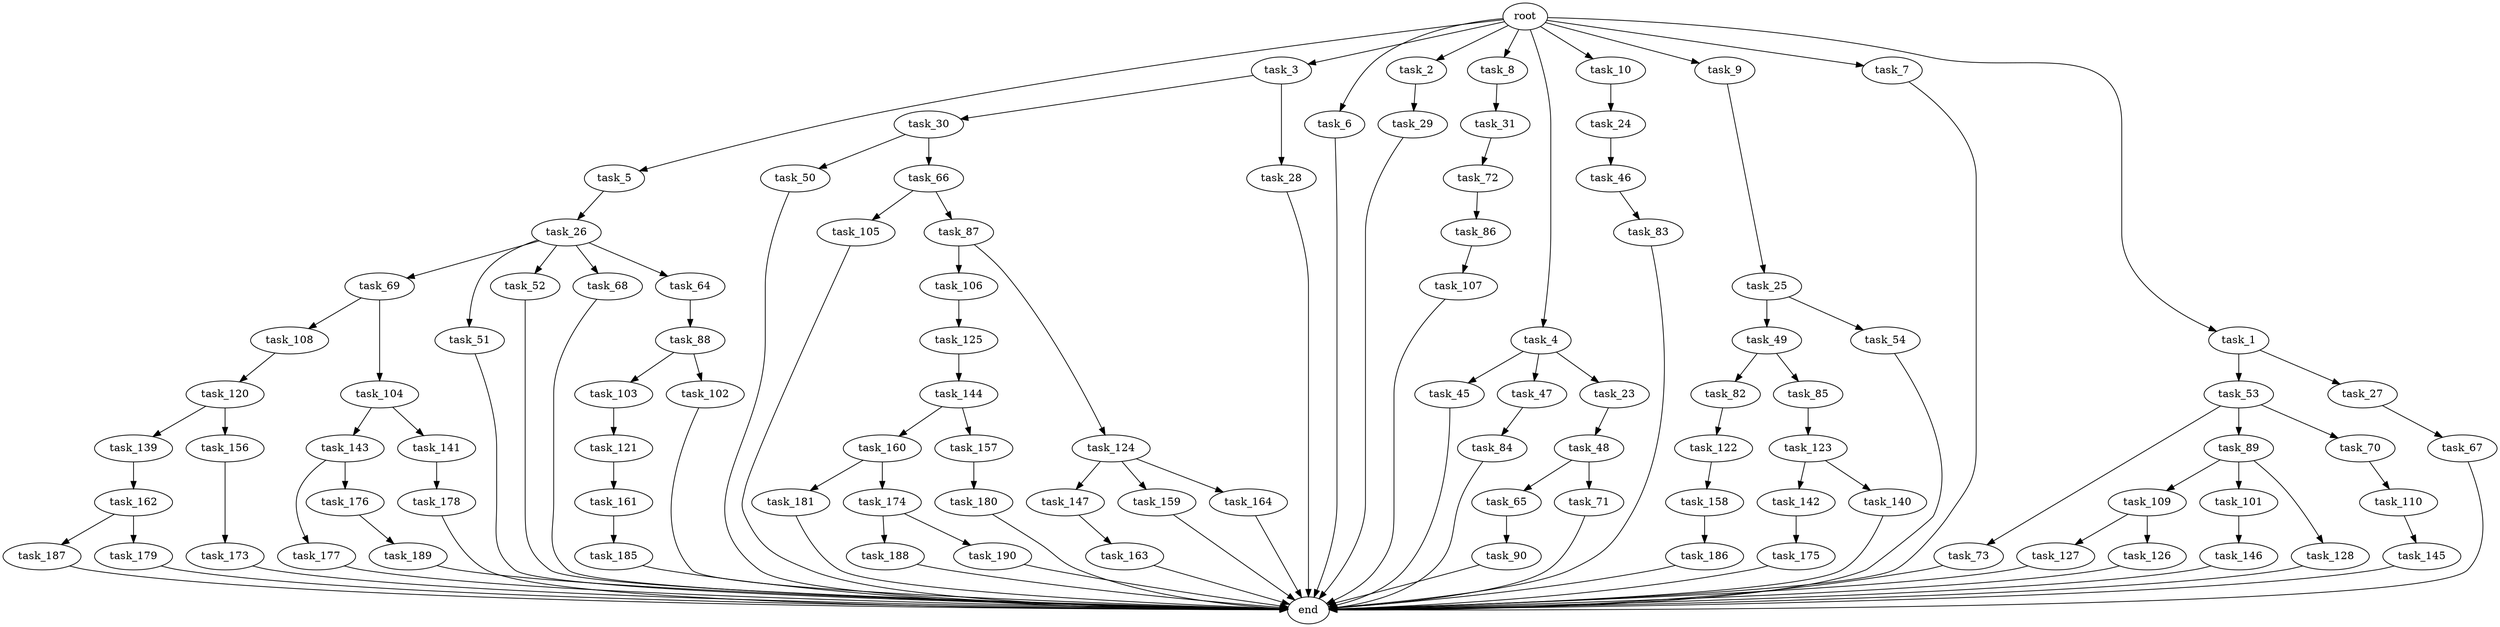 digraph G {
  task_173 [size="3435973836.800000"];
  task_73 [size="21474836480.000000"];
  task_65 [size="7730941132.800000"];
  task_45 [size="13743895347.200001"];
  task_89 [size="21474836480.000000"];
  task_5 [size="102.400000"];
  task_47 [size="13743895347.200001"];
  task_90 [size="3435973836.800000"];
  task_3 [size="102.400000"];
  task_6 [size="102.400000"];
  task_30 [size="3435973836.800000"];
  task_2 [size="102.400000"];
  task_8 [size="102.400000"];
  task_125 [size="21474836480.000000"];
  task_163 [size="30923764531.200001"];
  task_69 [size="3435973836.800000"];
  task_53 [size="7730941132.800000"];
  task_84 [size="85899345920.000000"];
  task_49 [size="7730941132.800000"];
  task_187 [size="42090679500.800003"];
  task_86 [size="21474836480.000000"];
  task_145 [size="54975581388.800003"];
  task_109 [size="7730941132.800000"];
  task_177 [size="21474836480.000000"];
  task_189 [size="54975581388.800003"];
  task_71 [size="7730941132.800000"];
  task_160 [size="30923764531.200001"];
  task_105 [size="30923764531.200001"];
  task_48 [size="21474836480.000000"];
  task_4 [size="102.400000"];
  task_157 [size="30923764531.200001"];
  task_185 [size="54975581388.800003"];
  task_176 [size="21474836480.000000"];
  task_181 [size="54975581388.800003"];
  task_120 [size="42090679500.800003"];
  task_82 [size="54975581388.800003"];
  task_144 [size="3435973836.800000"];
  task_50 [size="42090679500.800003"];
  task_10 [size="102.400000"];
  task_161 [size="69578470195.199997"];
  task_127 [size="54975581388.800003"];
  task_83 [size="30923764531.200001"];
  task_147 [size="21474836480.000000"];
  task_103 [size="7730941132.800000"];
  task_110 [size="42090679500.800003"];
  task_9 [size="102.400000"];
  task_46 [size="7730941132.800000"];
  task_175 [size="21474836480.000000"];
  task_121 [size="7730941132.800000"];
  task_186 [size="30923764531.200001"];
  task_107 [size="54975581388.800003"];
  task_126 [size="54975581388.800003"];
  task_27 [size="7730941132.800000"];
  task_179 [size="42090679500.800003"];
  end [size="0.000000"];
  task_143 [size="69578470195.199997"];
  task_51 [size="3435973836.800000"];
  task_66 [size="42090679500.800003"];
  task_142 [size="7730941132.800000"];
  root [size="0.000000"];
  task_106 [size="13743895347.200001"];
  task_146 [size="3435973836.800000"];
  task_25 [size="3435973836.800000"];
  task_141 [size="69578470195.199997"];
  task_188 [size="21474836480.000000"];
  task_72 [size="69578470195.199997"];
  task_180 [size="42090679500.800003"];
  task_88 [size="3435973836.800000"];
  task_26 [size="69578470195.199997"];
  task_190 [size="21474836480.000000"];
  task_54 [size="7730941132.800000"];
  task_52 [size="3435973836.800000"];
  task_87 [size="30923764531.200001"];
  task_29 [size="3435973836.800000"];
  task_31 [size="54975581388.800003"];
  task_122 [size="69578470195.199997"];
  task_85 [size="54975581388.800003"];
  task_24 [size="30923764531.200001"];
  task_162 [size="30923764531.200001"];
  task_101 [size="7730941132.800000"];
  task_23 [size="13743895347.200001"];
  task_28 [size="3435973836.800000"];
  task_67 [size="21474836480.000000"];
  task_178 [size="42090679500.800003"];
  task_159 [size="21474836480.000000"];
  task_102 [size="7730941132.800000"];
  task_124 [size="13743895347.200001"];
  task_7 [size="102.400000"];
  task_139 [size="21474836480.000000"];
  task_164 [size="21474836480.000000"];
  task_140 [size="7730941132.800000"];
  task_156 [size="21474836480.000000"];
  task_128 [size="7730941132.800000"];
  task_1 [size="102.400000"];
  task_108 [size="69578470195.199997"];
  task_68 [size="3435973836.800000"];
  task_104 [size="69578470195.199997"];
  task_70 [size="21474836480.000000"];
  task_174 [size="54975581388.800003"];
  task_64 [size="3435973836.800000"];
  task_123 [size="54975581388.800003"];
  task_158 [size="54975581388.800003"];

  task_173 -> end [size="1.000000"];
  task_73 -> end [size="1.000000"];
  task_65 -> task_90 [size="33554432.000000"];
  task_45 -> end [size="1.000000"];
  task_89 -> task_101 [size="75497472.000000"];
  task_89 -> task_109 [size="75497472.000000"];
  task_89 -> task_128 [size="75497472.000000"];
  task_5 -> task_26 [size="679477248.000000"];
  task_47 -> task_84 [size="838860800.000000"];
  task_90 -> end [size="1.000000"];
  task_3 -> task_30 [size="33554432.000000"];
  task_3 -> task_28 [size="33554432.000000"];
  task_6 -> end [size="1.000000"];
  task_30 -> task_50 [size="411041792.000000"];
  task_30 -> task_66 [size="411041792.000000"];
  task_2 -> task_29 [size="33554432.000000"];
  task_8 -> task_31 [size="536870912.000000"];
  task_125 -> task_144 [size="33554432.000000"];
  task_163 -> end [size="1.000000"];
  task_69 -> task_104 [size="679477248.000000"];
  task_69 -> task_108 [size="679477248.000000"];
  task_53 -> task_73 [size="209715200.000000"];
  task_53 -> task_89 [size="209715200.000000"];
  task_53 -> task_70 [size="209715200.000000"];
  task_84 -> end [size="1.000000"];
  task_49 -> task_82 [size="536870912.000000"];
  task_49 -> task_85 [size="536870912.000000"];
  task_187 -> end [size="1.000000"];
  task_86 -> task_107 [size="536870912.000000"];
  task_145 -> end [size="1.000000"];
  task_109 -> task_126 [size="536870912.000000"];
  task_109 -> task_127 [size="536870912.000000"];
  task_177 -> end [size="1.000000"];
  task_189 -> end [size="1.000000"];
  task_71 -> end [size="1.000000"];
  task_160 -> task_181 [size="536870912.000000"];
  task_160 -> task_174 [size="536870912.000000"];
  task_105 -> end [size="1.000000"];
  task_48 -> task_65 [size="75497472.000000"];
  task_48 -> task_71 [size="75497472.000000"];
  task_4 -> task_47 [size="134217728.000000"];
  task_4 -> task_23 [size="134217728.000000"];
  task_4 -> task_45 [size="134217728.000000"];
  task_157 -> task_180 [size="411041792.000000"];
  task_185 -> end [size="1.000000"];
  task_176 -> task_189 [size="536870912.000000"];
  task_181 -> end [size="1.000000"];
  task_120 -> task_139 [size="209715200.000000"];
  task_120 -> task_156 [size="209715200.000000"];
  task_82 -> task_122 [size="679477248.000000"];
  task_144 -> task_157 [size="301989888.000000"];
  task_144 -> task_160 [size="301989888.000000"];
  task_50 -> end [size="1.000000"];
  task_10 -> task_24 [size="301989888.000000"];
  task_161 -> task_185 [size="536870912.000000"];
  task_127 -> end [size="1.000000"];
  task_83 -> end [size="1.000000"];
  task_147 -> task_163 [size="301989888.000000"];
  task_103 -> task_121 [size="75497472.000000"];
  task_110 -> task_145 [size="536870912.000000"];
  task_9 -> task_25 [size="33554432.000000"];
  task_46 -> task_83 [size="301989888.000000"];
  task_175 -> end [size="1.000000"];
  task_121 -> task_161 [size="679477248.000000"];
  task_186 -> end [size="1.000000"];
  task_107 -> end [size="1.000000"];
  task_126 -> end [size="1.000000"];
  task_27 -> task_67 [size="209715200.000000"];
  task_179 -> end [size="1.000000"];
  task_143 -> task_177 [size="209715200.000000"];
  task_143 -> task_176 [size="209715200.000000"];
  task_51 -> end [size="1.000000"];
  task_66 -> task_87 [size="301989888.000000"];
  task_66 -> task_105 [size="301989888.000000"];
  task_142 -> task_175 [size="209715200.000000"];
  root -> task_8 [size="1.000000"];
  root -> task_9 [size="1.000000"];
  root -> task_3 [size="1.000000"];
  root -> task_7 [size="1.000000"];
  root -> task_6 [size="1.000000"];
  root -> task_1 [size="1.000000"];
  root -> task_10 [size="1.000000"];
  root -> task_5 [size="1.000000"];
  root -> task_2 [size="1.000000"];
  root -> task_4 [size="1.000000"];
  task_106 -> task_125 [size="209715200.000000"];
  task_146 -> end [size="1.000000"];
  task_25 -> task_49 [size="75497472.000000"];
  task_25 -> task_54 [size="75497472.000000"];
  task_141 -> task_178 [size="411041792.000000"];
  task_188 -> end [size="1.000000"];
  task_72 -> task_86 [size="209715200.000000"];
  task_180 -> end [size="1.000000"];
  task_88 -> task_102 [size="75497472.000000"];
  task_88 -> task_103 [size="75497472.000000"];
  task_26 -> task_64 [size="33554432.000000"];
  task_26 -> task_51 [size="33554432.000000"];
  task_26 -> task_68 [size="33554432.000000"];
  task_26 -> task_52 [size="33554432.000000"];
  task_26 -> task_69 [size="33554432.000000"];
  task_190 -> end [size="1.000000"];
  task_54 -> end [size="1.000000"];
  task_52 -> end [size="1.000000"];
  task_87 -> task_124 [size="134217728.000000"];
  task_87 -> task_106 [size="134217728.000000"];
  task_29 -> end [size="1.000000"];
  task_31 -> task_72 [size="679477248.000000"];
  task_122 -> task_158 [size="536870912.000000"];
  task_85 -> task_123 [size="536870912.000000"];
  task_24 -> task_46 [size="75497472.000000"];
  task_162 -> task_179 [size="411041792.000000"];
  task_162 -> task_187 [size="411041792.000000"];
  task_101 -> task_146 [size="33554432.000000"];
  task_23 -> task_48 [size="209715200.000000"];
  task_28 -> end [size="1.000000"];
  task_67 -> end [size="1.000000"];
  task_178 -> end [size="1.000000"];
  task_159 -> end [size="1.000000"];
  task_102 -> end [size="1.000000"];
  task_124 -> task_159 [size="209715200.000000"];
  task_124 -> task_164 [size="209715200.000000"];
  task_124 -> task_147 [size="209715200.000000"];
  task_7 -> end [size="1.000000"];
  task_139 -> task_162 [size="301989888.000000"];
  task_164 -> end [size="1.000000"];
  task_140 -> end [size="1.000000"];
  task_156 -> task_173 [size="33554432.000000"];
  task_128 -> end [size="1.000000"];
  task_1 -> task_53 [size="75497472.000000"];
  task_1 -> task_27 [size="75497472.000000"];
  task_108 -> task_120 [size="411041792.000000"];
  task_68 -> end [size="1.000000"];
  task_104 -> task_141 [size="679477248.000000"];
  task_104 -> task_143 [size="679477248.000000"];
  task_70 -> task_110 [size="411041792.000000"];
  task_174 -> task_188 [size="209715200.000000"];
  task_174 -> task_190 [size="209715200.000000"];
  task_64 -> task_88 [size="33554432.000000"];
  task_123 -> task_140 [size="75497472.000000"];
  task_123 -> task_142 [size="75497472.000000"];
  task_158 -> task_186 [size="301989888.000000"];
}
